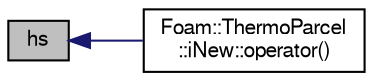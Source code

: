 digraph "hs"
{
  bgcolor="transparent";
  edge [fontname="FreeSans",fontsize="10",labelfontname="FreeSans",labelfontsize="10"];
  node [fontname="FreeSans",fontsize="10",shape=record];
  rankdir="LR";
  Node88 [label="hs",height=0.2,width=0.4,color="black", fillcolor="grey75", style="filled", fontcolor="black"];
  Node88 -> Node89 [dir="back",color="midnightblue",fontsize="10",style="solid",fontname="FreeSans"];
  Node89 [label="Foam::ThermoParcel\l::iNew::operator()",height=0.2,width=0.4,color="black",URL="$a23950.html#a9c815e5c48b66bcc09b01261b8484a7d"];
}

